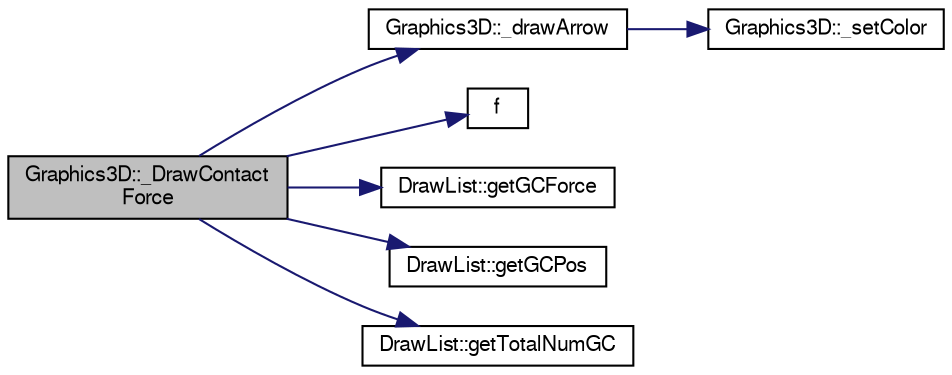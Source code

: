 digraph "Graphics3D::_DrawContactForce"
{
  edge [fontname="FreeSans",fontsize="10",labelfontname="FreeSans",labelfontsize="10"];
  node [fontname="FreeSans",fontsize="10",shape=record];
  rankdir="LR";
  Node1 [label="Graphics3D::_DrawContact\lForce",height=0.2,width=0.4,color="black", fillcolor="grey75", style="filled", fontcolor="black"];
  Node1 -> Node2 [color="midnightblue",fontsize="10",style="solid",fontname="FreeSans"];
  Node2 [label="Graphics3D::_drawArrow",height=0.2,width=0.4,color="black", fillcolor="white", style="filled",URL="$de/d6f/class_graphics3_d.html#adfa1218d3a0f71638ad7095d2efe51aa"];
  Node2 -> Node3 [color="midnightblue",fontsize="10",style="solid",fontname="FreeSans"];
  Node3 [label="Graphics3D::_setColor",height=0.2,width=0.4,color="black", fillcolor="white", style="filled",URL="$de/d6f/class_graphics3_d.html#aa7f5cf1109caec4c347a2b2536f32e64"];
  Node1 -> Node4 [color="midnightblue",fontsize="10",style="solid",fontname="FreeSans"];
  Node4 [label="f",height=0.2,width=0.4,color="black", fillcolor="white", style="filled",URL="$dc/dd7/test__casadi_8cpp.html#ae20d7fba59865a21504b65cdb44cbfe5"];
  Node1 -> Node5 [color="midnightblue",fontsize="10",style="solid",fontname="FreeSans"];
  Node5 [label="DrawList::getGCForce",height=0.2,width=0.4,color="black", fillcolor="white", style="filled",URL="$d1/d03/class_draw_list.html#a0c2c941704b8e8099f5dc4fb7f2d13f9"];
  Node1 -> Node6 [color="midnightblue",fontsize="10",style="solid",fontname="FreeSans"];
  Node6 [label="DrawList::getGCPos",height=0.2,width=0.4,color="black", fillcolor="white", style="filled",URL="$d1/d03/class_draw_list.html#ae4b99509d0985cf5302c0ce09e6eb715"];
  Node1 -> Node7 [color="midnightblue",fontsize="10",style="solid",fontname="FreeSans"];
  Node7 [label="DrawList::getTotalNumGC",height=0.2,width=0.4,color="black", fillcolor="white", style="filled",URL="$d1/d03/class_draw_list.html#a1e061a3a3e49ebfa5cda903410138397"];
}
